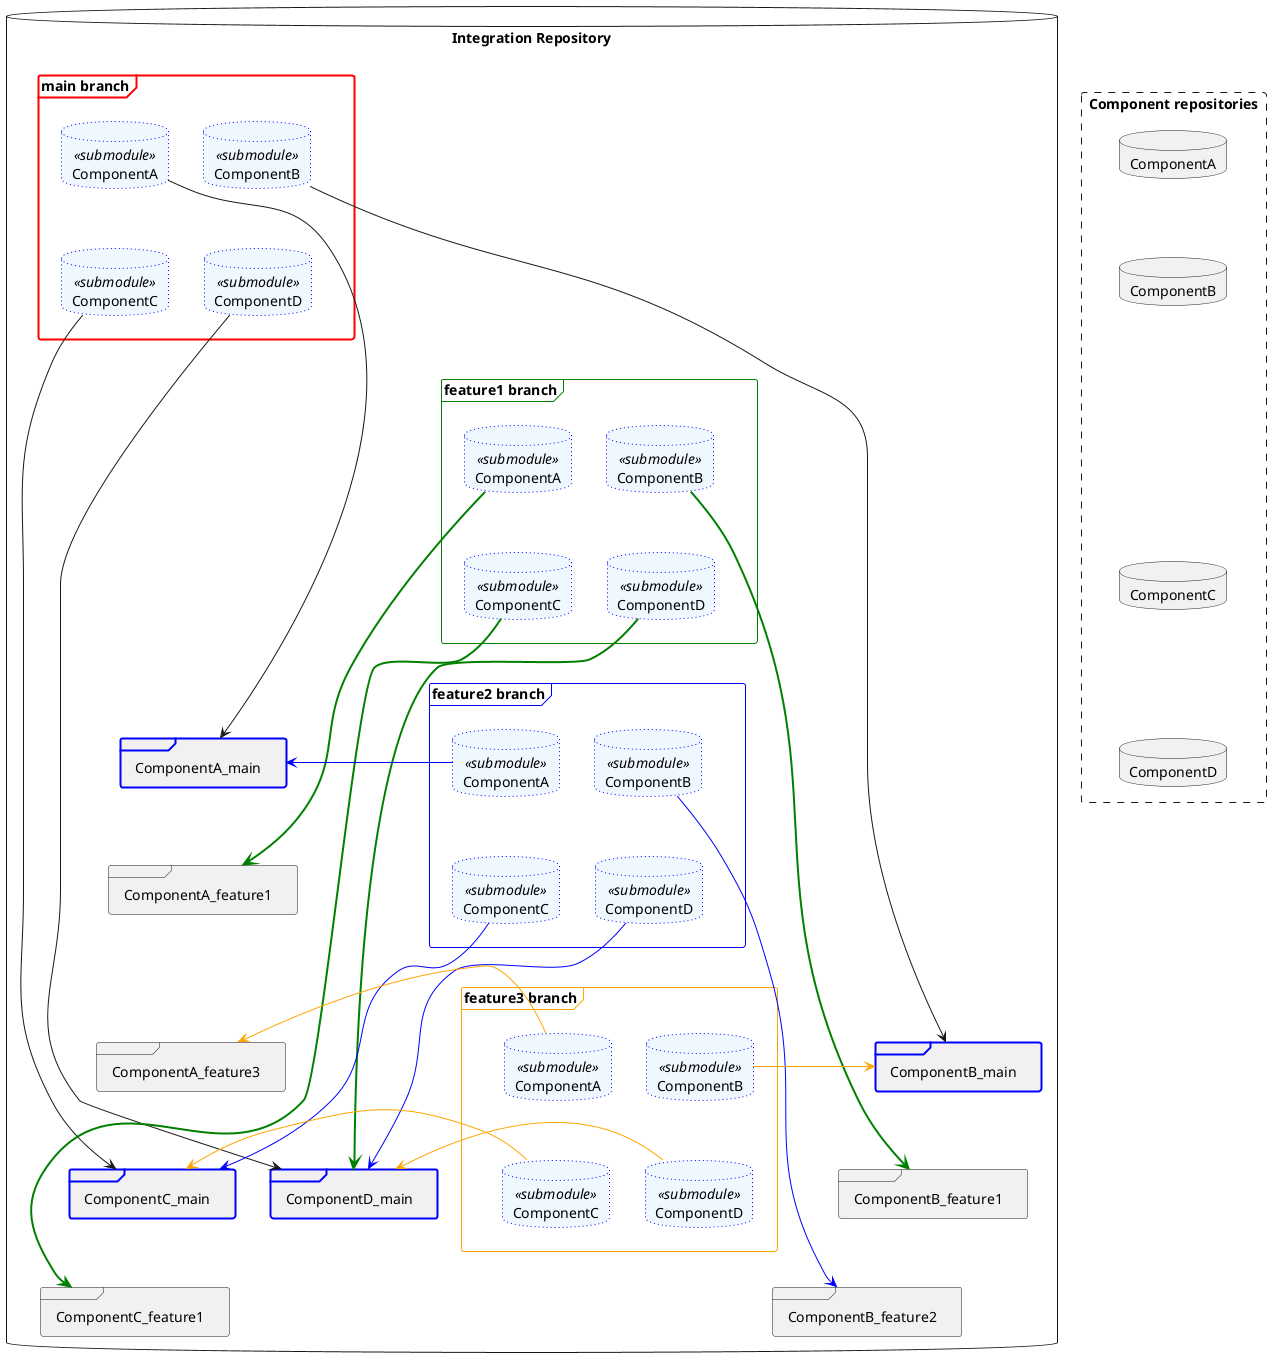 @startuml
skinparam database<<submodule>> {
  backgroundColor aliceblue
  borderColor blue
}
skinparam frame<<main>> {
  backgroundColor aliceblue
  borderColor blue
  borderThickness 2
}
'skinparam linetype polyline

database "Integration Repository" as Integration {
    frame "main branch" as integration_main   #line.bold;line:red {
        database  "ComponentA" as Integration_main_ComponentA<<submodule>>  #line.dotted
        database  "ComponentB" as Integration_main_ComponentB<<submodule>>  #line.dotted
        database  "ComponentC" as Integration_main_ComponentC<<submodule>>  #line.dotted
        database  "ComponentD" as Integration_main_ComponentD<<submodule>>  #line.dotted
        
        'Integration_main_ComponentA -[hidden]-> Integration_main_ComponentB
        Integration_main_ComponentA -[hidden]- Integration_main_ComponentC
        Integration_main_ComponentA -[hidden]- Integration_main_ComponentD
    }
    
    Integration_main_ComponentA --> ComponentA_main
    Integration_main_ComponentB --> ComponentB_main
    Integration_main_ComponentC --> ComponentC_main
    Integration_main_ComponentD --> ComponentD_main
    
    
    frame "feature1 branch" as integration_feature1 #line:green   {
        database  "ComponentA" as Integration_feature1_ComponentA<<submodule>>  #line.dotted
        database  "ComponentB" as Integration_feature1_ComponentB<<submodule>>  #line.dotted
        database  "ComponentC" as Integration_feature1_ComponentC<<submodule>>  #line.dotted
        database  "ComponentD" as Integration_feature1_ComponentD<<submodule>>  #line.dotted
        
        'Integration_feature1_ComponentA -[hidden]- Integration_feature1_ComponentB
        Integration_feature1_ComponentA -[hidden]- Integration_feature1_ComponentC
        Integration_feature1_ComponentA -[hidden]- Integration_feature1_ComponentD
    }
    
    Integration_feature1_ComponentA -[bold,#green]> ComponentA_feature1
    Integration_feature1_ComponentB -[bold,#green]> ComponentB_feature1
    Integration_feature1_ComponentC -[bold,#green]> ComponentC_feature1
    Integration_feature1_ComponentD -[bold,#green]> ComponentD_main
    
    frame "feature2 branch" as integration_feature2  #line:blue  {
        database  "ComponentA" as Integration_feature2_ComponentA<<submodule>>  #line.dotted
        database  "ComponentB" as Integration_feature2_ComponentB<<submodule>>  #line.dotted
        database  "ComponentC" as Integration_feature2_ComponentC<<submodule>>  #line.dotted
        database  "ComponentD" as Integration_feature2_ComponentD<<submodule>>  #line.dotted
        
        
        'Integration_feature2_ComponentA -[hidden]- Integration_feature2_ComponentB
        Integration_feature2_ComponentA -[hidden]- Integration_feature2_ComponentC
        Integration_feature2_ComponentA -[hidden]- Integration_feature2_ComponentD
    }
    
    Integration_feature2_ComponentA -[#blue]> ComponentA_main
    Integration_feature2_ComponentB -[#blue]> ComponentB_feature2
    Integration_feature2_ComponentC -[#blue]> ComponentC_main
    Integration_feature2_ComponentD -[#blue]> ComponentD_main
    
    frame "feature3 branch" as integration_feature3  #line:orange  {
        database  "ComponentA" as Integration_feature3_ComponentA<<submodule>>  #line.dotted
        database  "ComponentB" as Integration_feature3_ComponentB<<submodule>>  #line.dotted
        database  "ComponentC" as Integration_feature3_ComponentC<<submodule>>  #line.dotted
        database  "ComponentD" as Integration_feature3_ComponentD<<submodule>>  #line.dotted
        
        
        'Integration_feature3_ComponentA -[hidden]-> Integration_feature3_ComponentB
        Integration_feature3_ComponentA -[hidden]-> Integration_feature3_ComponentC
        Integration_feature3_ComponentA -[hidden]-> Integration_feature3_ComponentD
    }
    
    Integration_feature3_ComponentA -[#orange]> ComponentA_feature3
    Integration_feature3_ComponentB -[#orange]> ComponentB_main
    Integration_feature3_ComponentC -[#orange]> ComponentC_main
    Integration_feature3_ComponentD -[#orange]> ComponentD_main
    
    integration_main -[hidden]-- integration_feature1
    integration_feature1 -[hidden]-- integration_feature2
    integration_feature2 -[hidden]-- integration_feature3
}

rectangle "Component repositories" as components #line.dashed {
database ComponentA {
    frame "main branch" as ComponentA_main  #line.bold;line:blue {
    }
    frame "feature1 branch" as ComponentA_feature1 {
    }
    frame "feature3 branch" as ComponentA_feature3 {
    }
    ComponentA_main -[hidden]-> ComponentA_feature1
    ComponentA_feature1 -[hidden]-> ComponentA_feature3
}

database ComponentB {
    frame "main branch" as ComponentB_main   #line.bold;line:blue {
    }
    frame "feature1 branch" as ComponentB_feature1 {
    }
    frame "feature2 branch" as ComponentB_feature2 {
    }
    ComponentB_main -[hidden]- ComponentB_feature1
    ComponentB_feature1 -[hidden]- ComponentB_feature2
}

database ComponentC {
    frame "main branch" as ComponentC_main   #line.bold;line:blue {
    }
    frame "feature1 branch" as ComponentC_feature1 {
    }
    ComponentC_main -[hidden]-> ComponentC_feature1
}
database ComponentD {
    frame "main branch" as ComponentD_main   #line.bold;line:blue {
    }
}


ComponentA -[hidden]- ComponentB
ComponentB -[hidden]-- ComponentC
ComponentC -[hidden]- ComponentD
}

@enduml
